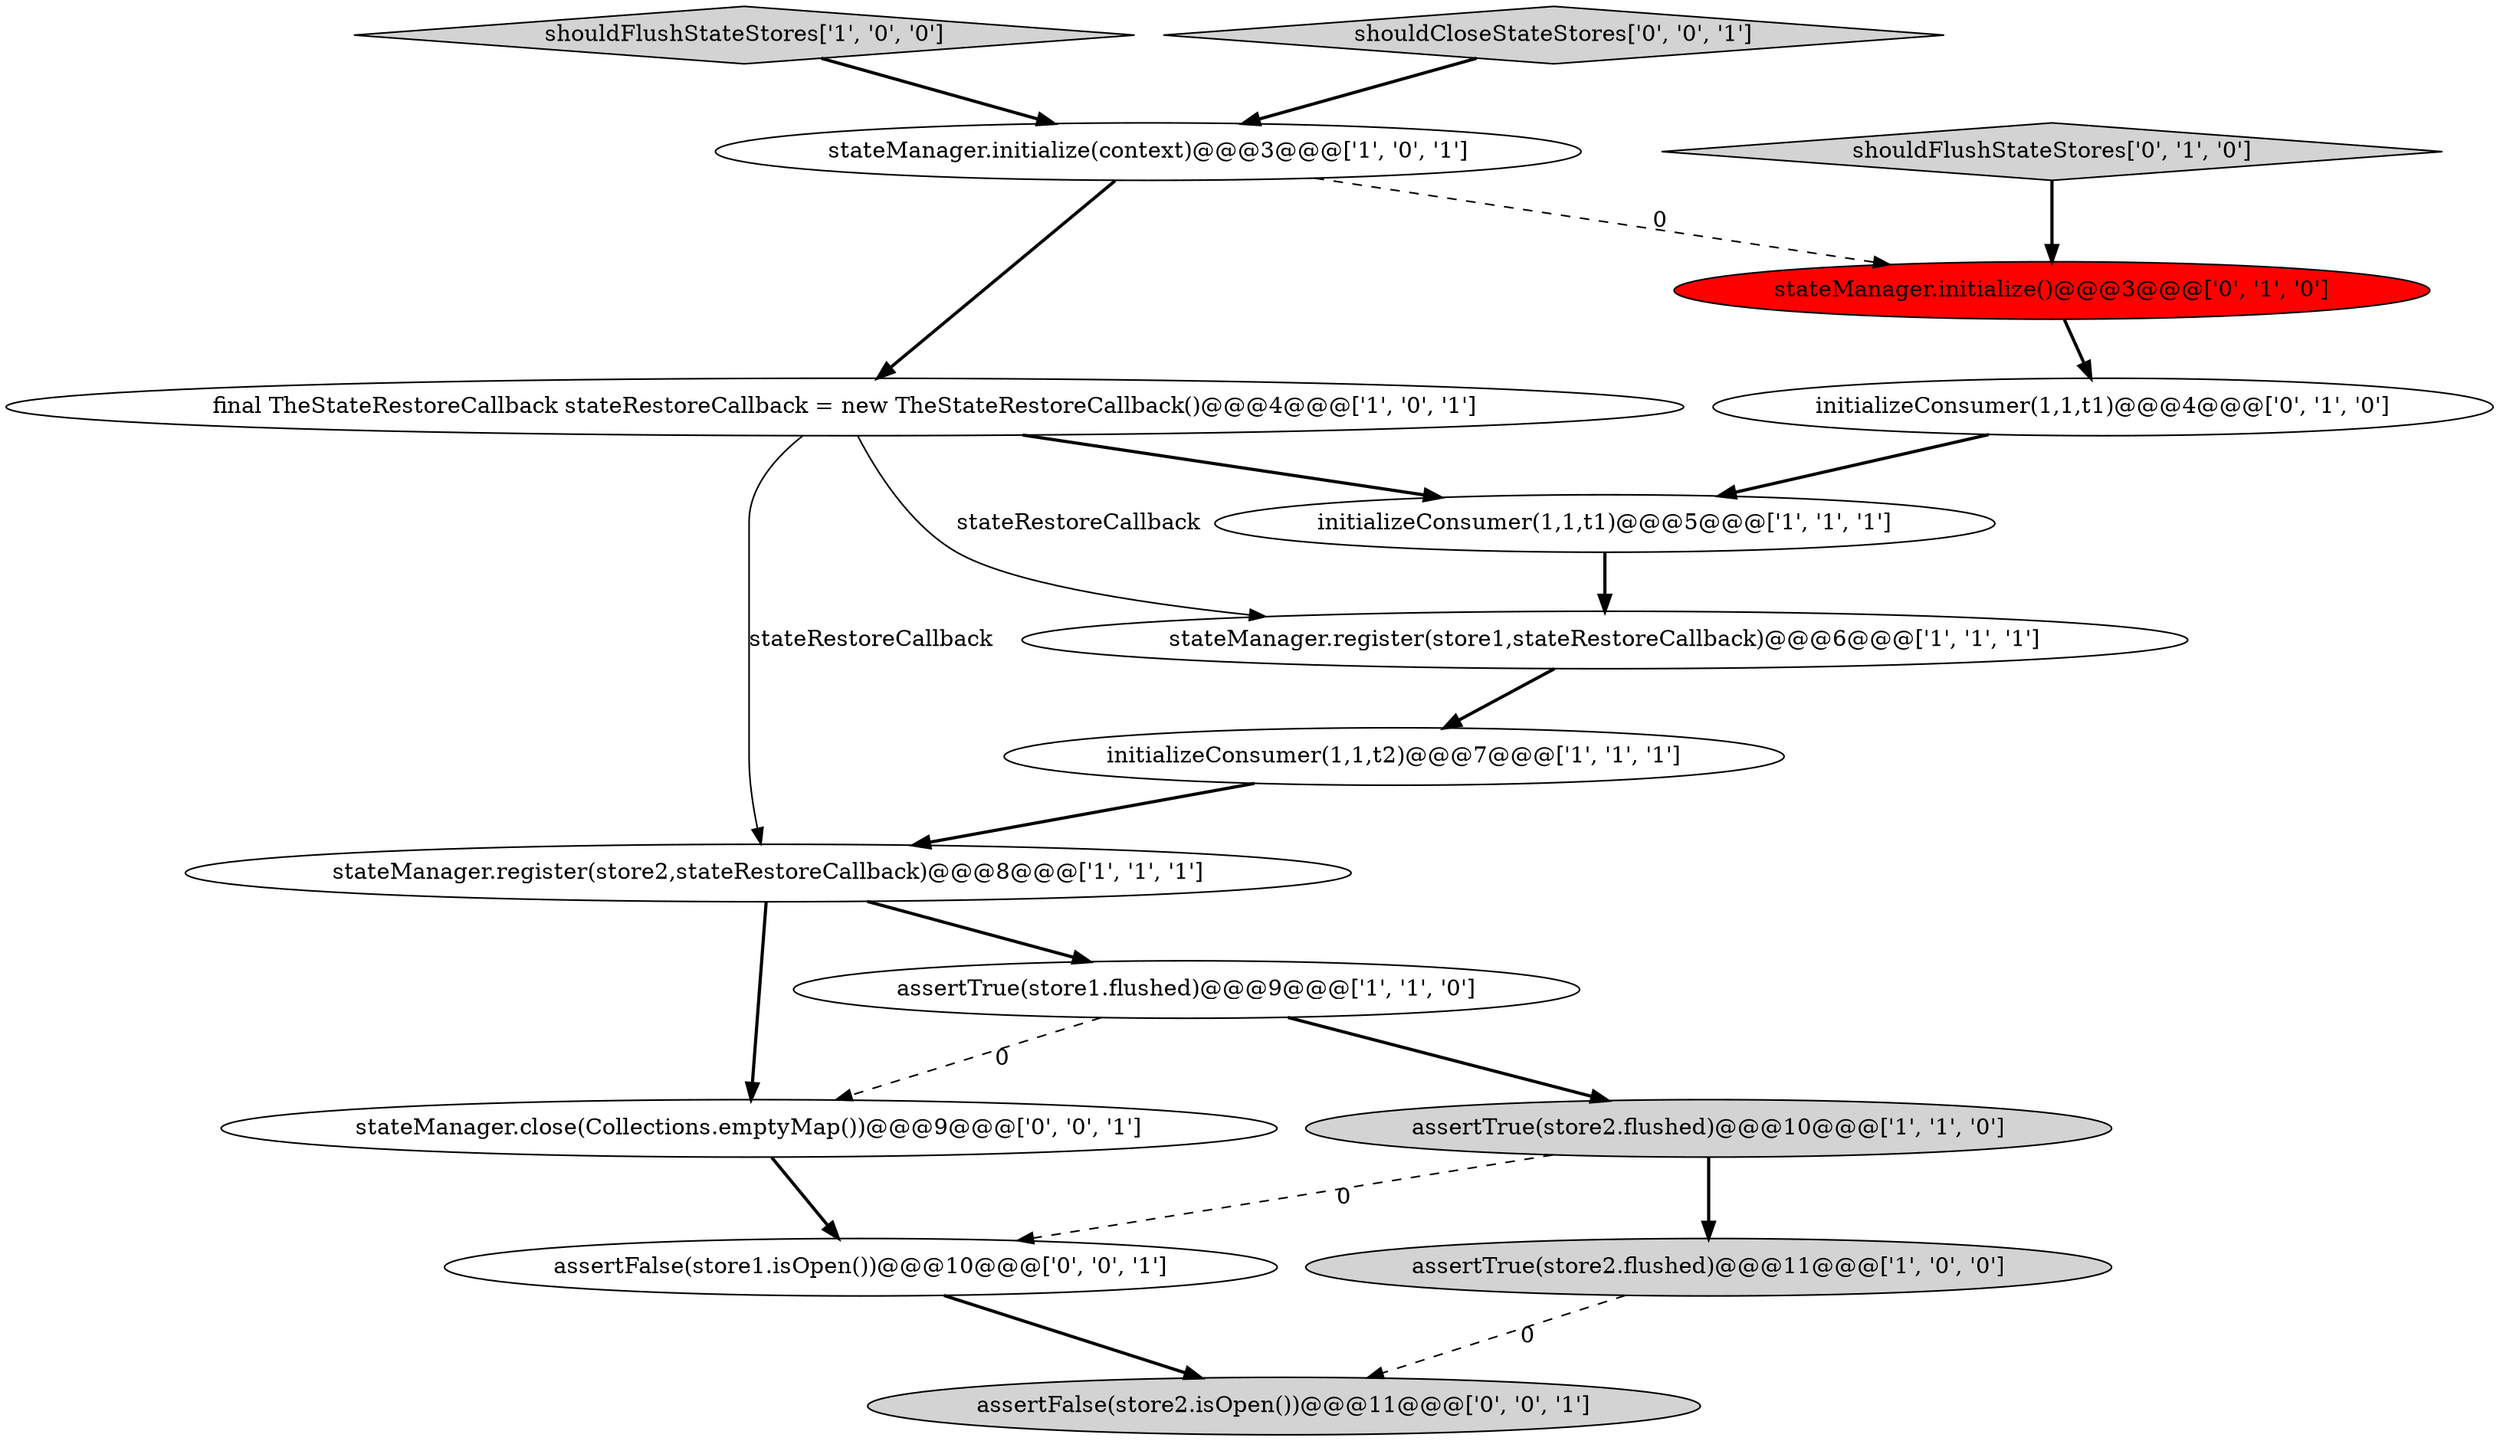digraph {
15 [style = filled, label = "stateManager.close(Collections.emptyMap())@@@9@@@['0', '0', '1']", fillcolor = white, shape = ellipse image = "AAA0AAABBB3BBB"];
4 [style = filled, label = "shouldFlushStateStores['1', '0', '0']", fillcolor = lightgray, shape = diamond image = "AAA0AAABBB1BBB"];
6 [style = filled, label = "stateManager.register(store2,stateRestoreCallback)@@@8@@@['1', '1', '1']", fillcolor = white, shape = ellipse image = "AAA0AAABBB1BBB"];
12 [style = filled, label = "initializeConsumer(1,1,t1)@@@4@@@['0', '1', '0']", fillcolor = white, shape = ellipse image = "AAA0AAABBB2BBB"];
0 [style = filled, label = "stateManager.initialize(context)@@@3@@@['1', '0', '1']", fillcolor = white, shape = ellipse image = "AAA0AAABBB1BBB"];
13 [style = filled, label = "assertFalse(store2.isOpen())@@@11@@@['0', '0', '1']", fillcolor = lightgray, shape = ellipse image = "AAA0AAABBB3BBB"];
8 [style = filled, label = "assertTrue(store1.flushed)@@@9@@@['1', '1', '0']", fillcolor = white, shape = ellipse image = "AAA0AAABBB1BBB"];
5 [style = filled, label = "assertTrue(store2.flushed)@@@11@@@['1', '0', '0']", fillcolor = lightgray, shape = ellipse image = "AAA0AAABBB1BBB"];
14 [style = filled, label = "shouldCloseStateStores['0', '0', '1']", fillcolor = lightgray, shape = diamond image = "AAA0AAABBB3BBB"];
3 [style = filled, label = "stateManager.register(store1,stateRestoreCallback)@@@6@@@['1', '1', '1']", fillcolor = white, shape = ellipse image = "AAA0AAABBB1BBB"];
9 [style = filled, label = "initializeConsumer(1,1,t1)@@@5@@@['1', '1', '1']", fillcolor = white, shape = ellipse image = "AAA0AAABBB1BBB"];
2 [style = filled, label = "assertTrue(store2.flushed)@@@10@@@['1', '1', '0']", fillcolor = lightgray, shape = ellipse image = "AAA0AAABBB1BBB"];
16 [style = filled, label = "assertFalse(store1.isOpen())@@@10@@@['0', '0', '1']", fillcolor = white, shape = ellipse image = "AAA0AAABBB3BBB"];
10 [style = filled, label = "shouldFlushStateStores['0', '1', '0']", fillcolor = lightgray, shape = diamond image = "AAA0AAABBB2BBB"];
1 [style = filled, label = "final TheStateRestoreCallback stateRestoreCallback = new TheStateRestoreCallback()@@@4@@@['1', '0', '1']", fillcolor = white, shape = ellipse image = "AAA0AAABBB1BBB"];
11 [style = filled, label = "stateManager.initialize()@@@3@@@['0', '1', '0']", fillcolor = red, shape = ellipse image = "AAA1AAABBB2BBB"];
7 [style = filled, label = "initializeConsumer(1,1,t2)@@@7@@@['1', '1', '1']", fillcolor = white, shape = ellipse image = "AAA0AAABBB1BBB"];
5->13 [style = dashed, label="0"];
16->13 [style = bold, label=""];
8->15 [style = dashed, label="0"];
11->12 [style = bold, label=""];
0->11 [style = dashed, label="0"];
12->9 [style = bold, label=""];
15->16 [style = bold, label=""];
6->15 [style = bold, label=""];
1->6 [style = solid, label="stateRestoreCallback"];
1->9 [style = bold, label=""];
4->0 [style = bold, label=""];
14->0 [style = bold, label=""];
8->2 [style = bold, label=""];
3->7 [style = bold, label=""];
0->1 [style = bold, label=""];
2->16 [style = dashed, label="0"];
6->8 [style = bold, label=""];
7->6 [style = bold, label=""];
1->3 [style = solid, label="stateRestoreCallback"];
9->3 [style = bold, label=""];
2->5 [style = bold, label=""];
10->11 [style = bold, label=""];
}
